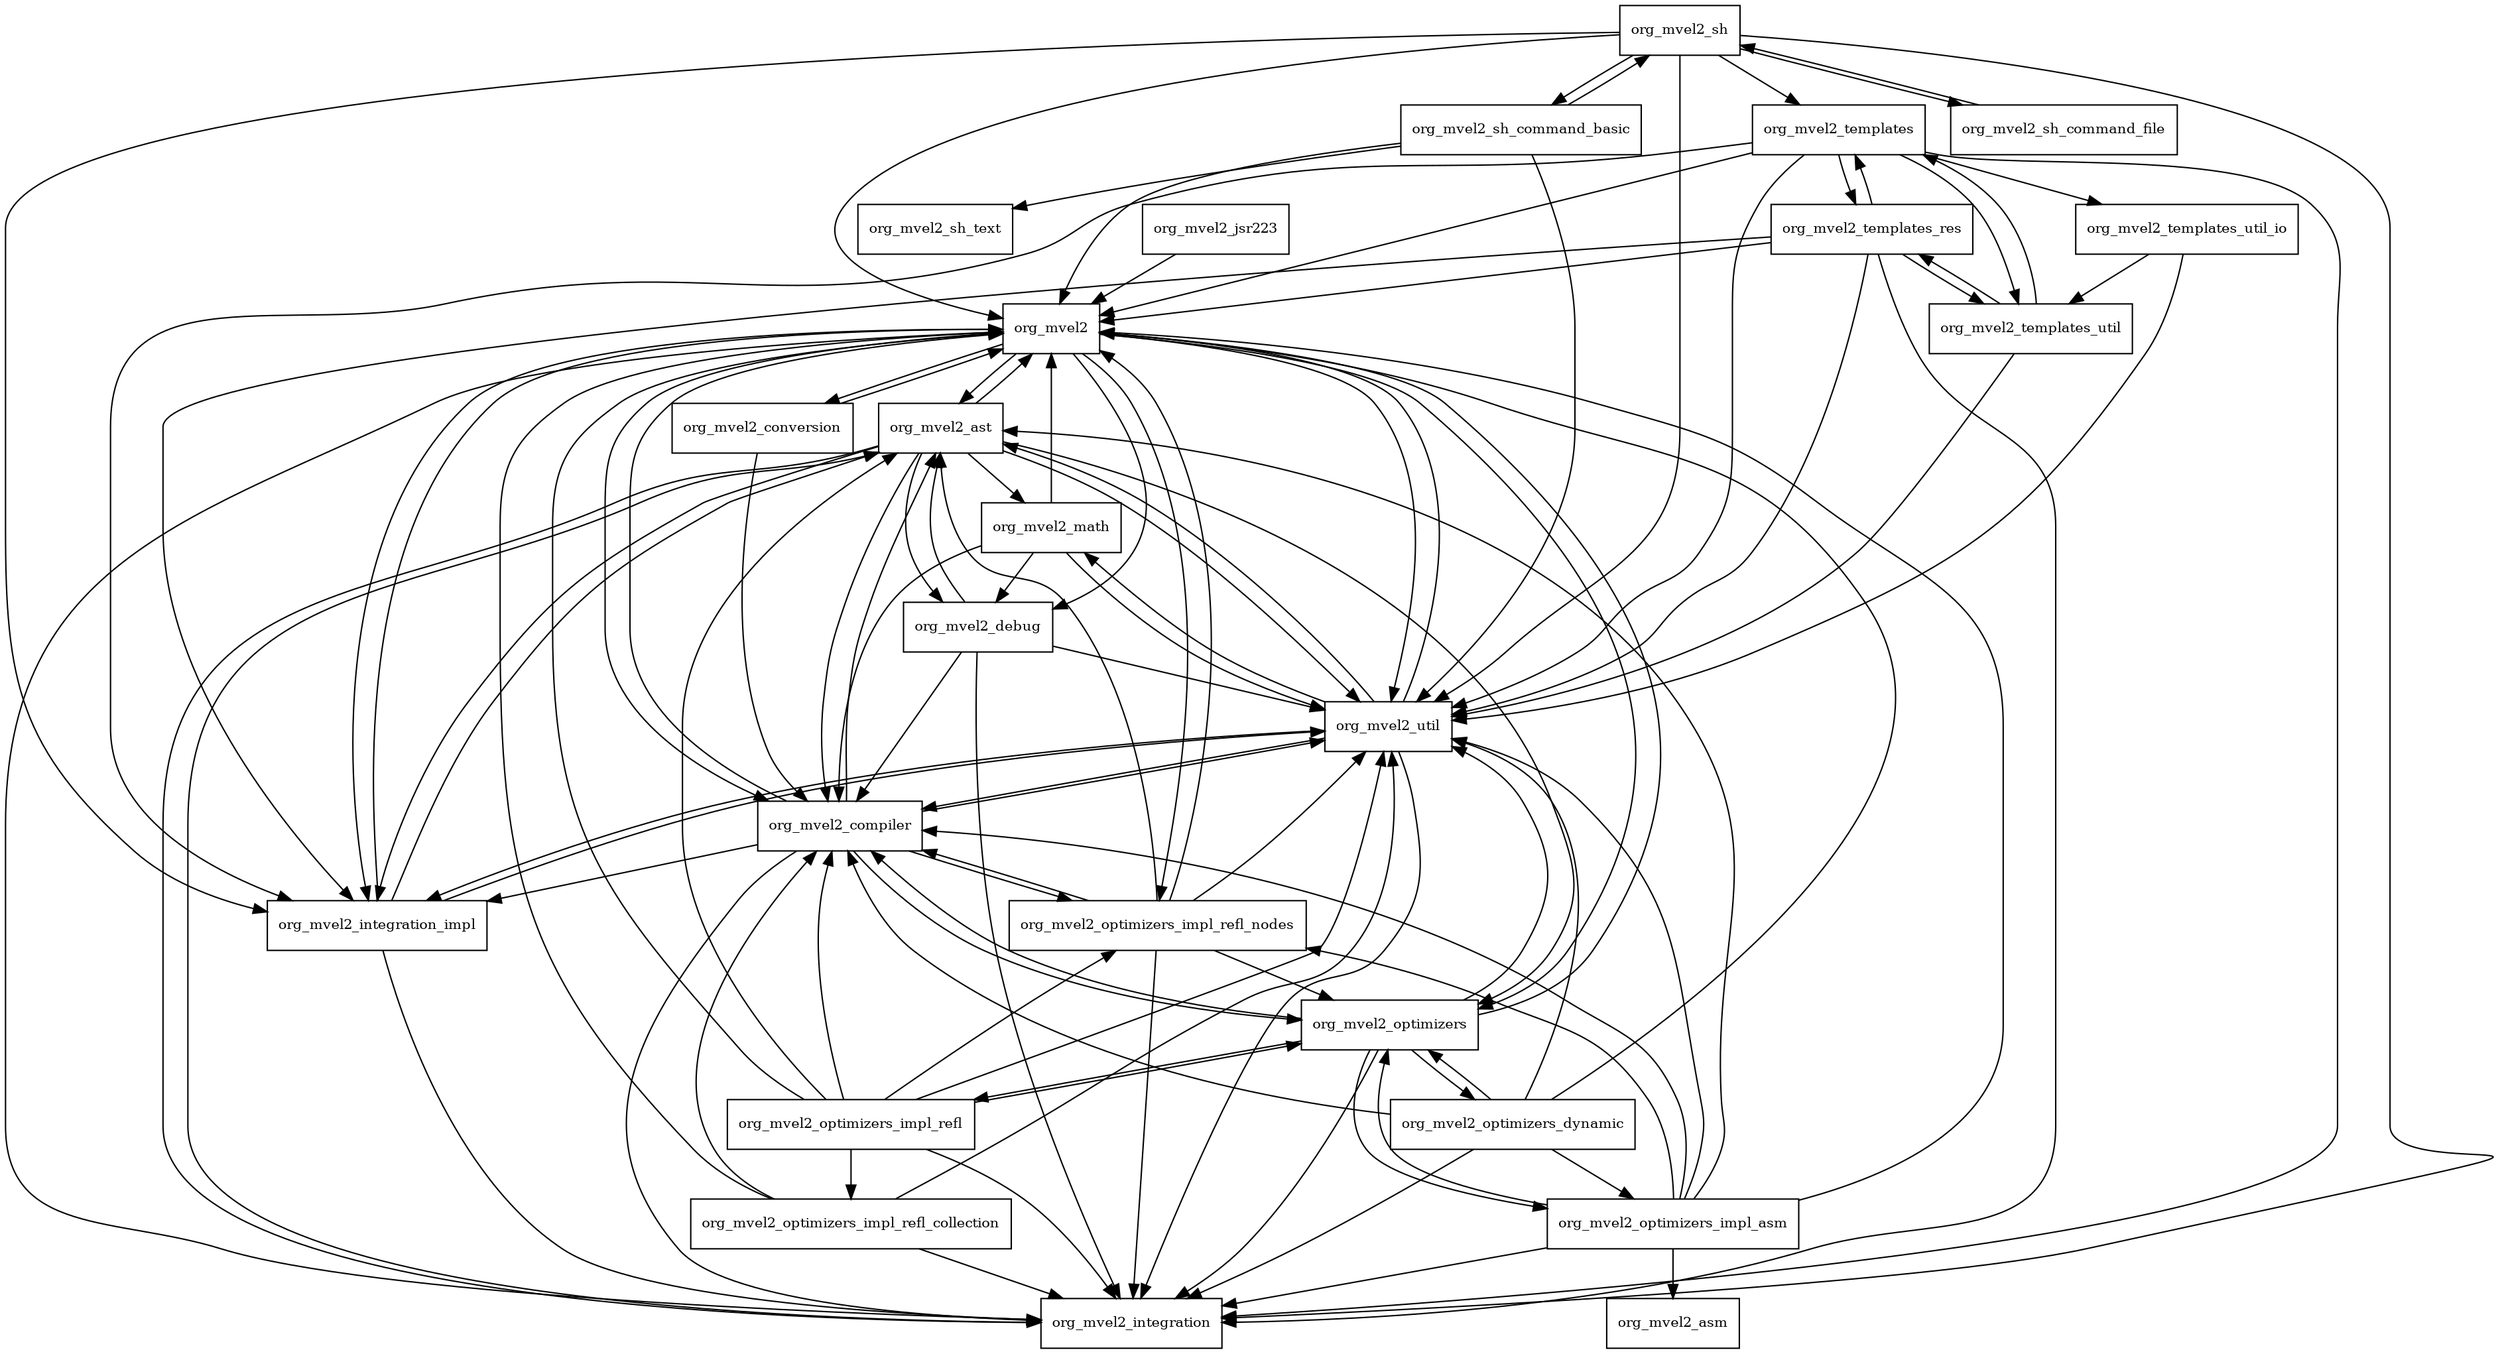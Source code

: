 digraph mvel2_2_4_3_Final_package_dependencies {
  node [shape = box, fontsize=10.0];
  org_mvel2 -> org_mvel2_ast;
  org_mvel2 -> org_mvel2_compiler;
  org_mvel2 -> org_mvel2_conversion;
  org_mvel2 -> org_mvel2_debug;
  org_mvel2 -> org_mvel2_integration;
  org_mvel2 -> org_mvel2_integration_impl;
  org_mvel2 -> org_mvel2_optimizers;
  org_mvel2 -> org_mvel2_optimizers_impl_refl_nodes;
  org_mvel2 -> org_mvel2_util;
  org_mvel2_ast -> org_mvel2;
  org_mvel2_ast -> org_mvel2_compiler;
  org_mvel2_ast -> org_mvel2_debug;
  org_mvel2_ast -> org_mvel2_integration;
  org_mvel2_ast -> org_mvel2_integration_impl;
  org_mvel2_ast -> org_mvel2_math;
  org_mvel2_ast -> org_mvel2_optimizers;
  org_mvel2_ast -> org_mvel2_util;
  org_mvel2_compiler -> org_mvel2;
  org_mvel2_compiler -> org_mvel2_ast;
  org_mvel2_compiler -> org_mvel2_integration;
  org_mvel2_compiler -> org_mvel2_integration_impl;
  org_mvel2_compiler -> org_mvel2_optimizers;
  org_mvel2_compiler -> org_mvel2_optimizers_impl_refl_nodes;
  org_mvel2_compiler -> org_mvel2_util;
  org_mvel2_conversion -> org_mvel2;
  org_mvel2_conversion -> org_mvel2_compiler;
  org_mvel2_debug -> org_mvel2_ast;
  org_mvel2_debug -> org_mvel2_compiler;
  org_mvel2_debug -> org_mvel2_integration;
  org_mvel2_debug -> org_mvel2_util;
  org_mvel2_integration -> org_mvel2_ast;
  org_mvel2_integration_impl -> org_mvel2;
  org_mvel2_integration_impl -> org_mvel2_ast;
  org_mvel2_integration_impl -> org_mvel2_integration;
  org_mvel2_integration_impl -> org_mvel2_util;
  org_mvel2_jsr223 -> org_mvel2;
  org_mvel2_math -> org_mvel2;
  org_mvel2_math -> org_mvel2_compiler;
  org_mvel2_math -> org_mvel2_debug;
  org_mvel2_math -> org_mvel2_util;
  org_mvel2_optimizers -> org_mvel2;
  org_mvel2_optimizers -> org_mvel2_compiler;
  org_mvel2_optimizers -> org_mvel2_integration;
  org_mvel2_optimizers -> org_mvel2_optimizers_dynamic;
  org_mvel2_optimizers -> org_mvel2_optimizers_impl_asm;
  org_mvel2_optimizers -> org_mvel2_optimizers_impl_refl;
  org_mvel2_optimizers -> org_mvel2_util;
  org_mvel2_optimizers_dynamic -> org_mvel2;
  org_mvel2_optimizers_dynamic -> org_mvel2_compiler;
  org_mvel2_optimizers_dynamic -> org_mvel2_integration;
  org_mvel2_optimizers_dynamic -> org_mvel2_optimizers;
  org_mvel2_optimizers_dynamic -> org_mvel2_optimizers_impl_asm;
  org_mvel2_optimizers_dynamic -> org_mvel2_util;
  org_mvel2_optimizers_impl_asm -> org_mvel2;
  org_mvel2_optimizers_impl_asm -> org_mvel2_asm;
  org_mvel2_optimizers_impl_asm -> org_mvel2_ast;
  org_mvel2_optimizers_impl_asm -> org_mvel2_compiler;
  org_mvel2_optimizers_impl_asm -> org_mvel2_integration;
  org_mvel2_optimizers_impl_asm -> org_mvel2_optimizers;
  org_mvel2_optimizers_impl_asm -> org_mvel2_optimizers_impl_refl_nodes;
  org_mvel2_optimizers_impl_asm -> org_mvel2_util;
  org_mvel2_optimizers_impl_refl -> org_mvel2;
  org_mvel2_optimizers_impl_refl -> org_mvel2_ast;
  org_mvel2_optimizers_impl_refl -> org_mvel2_compiler;
  org_mvel2_optimizers_impl_refl -> org_mvel2_integration;
  org_mvel2_optimizers_impl_refl -> org_mvel2_optimizers;
  org_mvel2_optimizers_impl_refl -> org_mvel2_optimizers_impl_refl_collection;
  org_mvel2_optimizers_impl_refl -> org_mvel2_optimizers_impl_refl_nodes;
  org_mvel2_optimizers_impl_refl -> org_mvel2_util;
  org_mvel2_optimizers_impl_refl_collection -> org_mvel2;
  org_mvel2_optimizers_impl_refl_collection -> org_mvel2_compiler;
  org_mvel2_optimizers_impl_refl_collection -> org_mvel2_integration;
  org_mvel2_optimizers_impl_refl_collection -> org_mvel2_util;
  org_mvel2_optimizers_impl_refl_nodes -> org_mvel2;
  org_mvel2_optimizers_impl_refl_nodes -> org_mvel2_ast;
  org_mvel2_optimizers_impl_refl_nodes -> org_mvel2_compiler;
  org_mvel2_optimizers_impl_refl_nodes -> org_mvel2_integration;
  org_mvel2_optimizers_impl_refl_nodes -> org_mvel2_optimizers;
  org_mvel2_optimizers_impl_refl_nodes -> org_mvel2_util;
  org_mvel2_sh -> org_mvel2;
  org_mvel2_sh -> org_mvel2_integration;
  org_mvel2_sh -> org_mvel2_integration_impl;
  org_mvel2_sh -> org_mvel2_sh_command_basic;
  org_mvel2_sh -> org_mvel2_sh_command_file;
  org_mvel2_sh -> org_mvel2_templates;
  org_mvel2_sh -> org_mvel2_util;
  org_mvel2_sh_command_basic -> org_mvel2;
  org_mvel2_sh_command_basic -> org_mvel2_sh;
  org_mvel2_sh_command_basic -> org_mvel2_sh_text;
  org_mvel2_sh_command_basic -> org_mvel2_util;
  org_mvel2_sh_command_file -> org_mvel2_sh;
  org_mvel2_templates -> org_mvel2;
  org_mvel2_templates -> org_mvel2_integration;
  org_mvel2_templates -> org_mvel2_integration_impl;
  org_mvel2_templates -> org_mvel2_templates_res;
  org_mvel2_templates -> org_mvel2_templates_util;
  org_mvel2_templates -> org_mvel2_templates_util_io;
  org_mvel2_templates -> org_mvel2_util;
  org_mvel2_templates_res -> org_mvel2;
  org_mvel2_templates_res -> org_mvel2_integration;
  org_mvel2_templates_res -> org_mvel2_integration_impl;
  org_mvel2_templates_res -> org_mvel2_templates;
  org_mvel2_templates_res -> org_mvel2_templates_util;
  org_mvel2_templates_res -> org_mvel2_util;
  org_mvel2_templates_util -> org_mvel2_templates;
  org_mvel2_templates_util -> org_mvel2_templates_res;
  org_mvel2_templates_util -> org_mvel2_util;
  org_mvel2_templates_util_io -> org_mvel2_templates_util;
  org_mvel2_templates_util_io -> org_mvel2_util;
  org_mvel2_util -> org_mvel2;
  org_mvel2_util -> org_mvel2_ast;
  org_mvel2_util -> org_mvel2_compiler;
  org_mvel2_util -> org_mvel2_integration;
  org_mvel2_util -> org_mvel2_integration_impl;
  org_mvel2_util -> org_mvel2_math;
}
